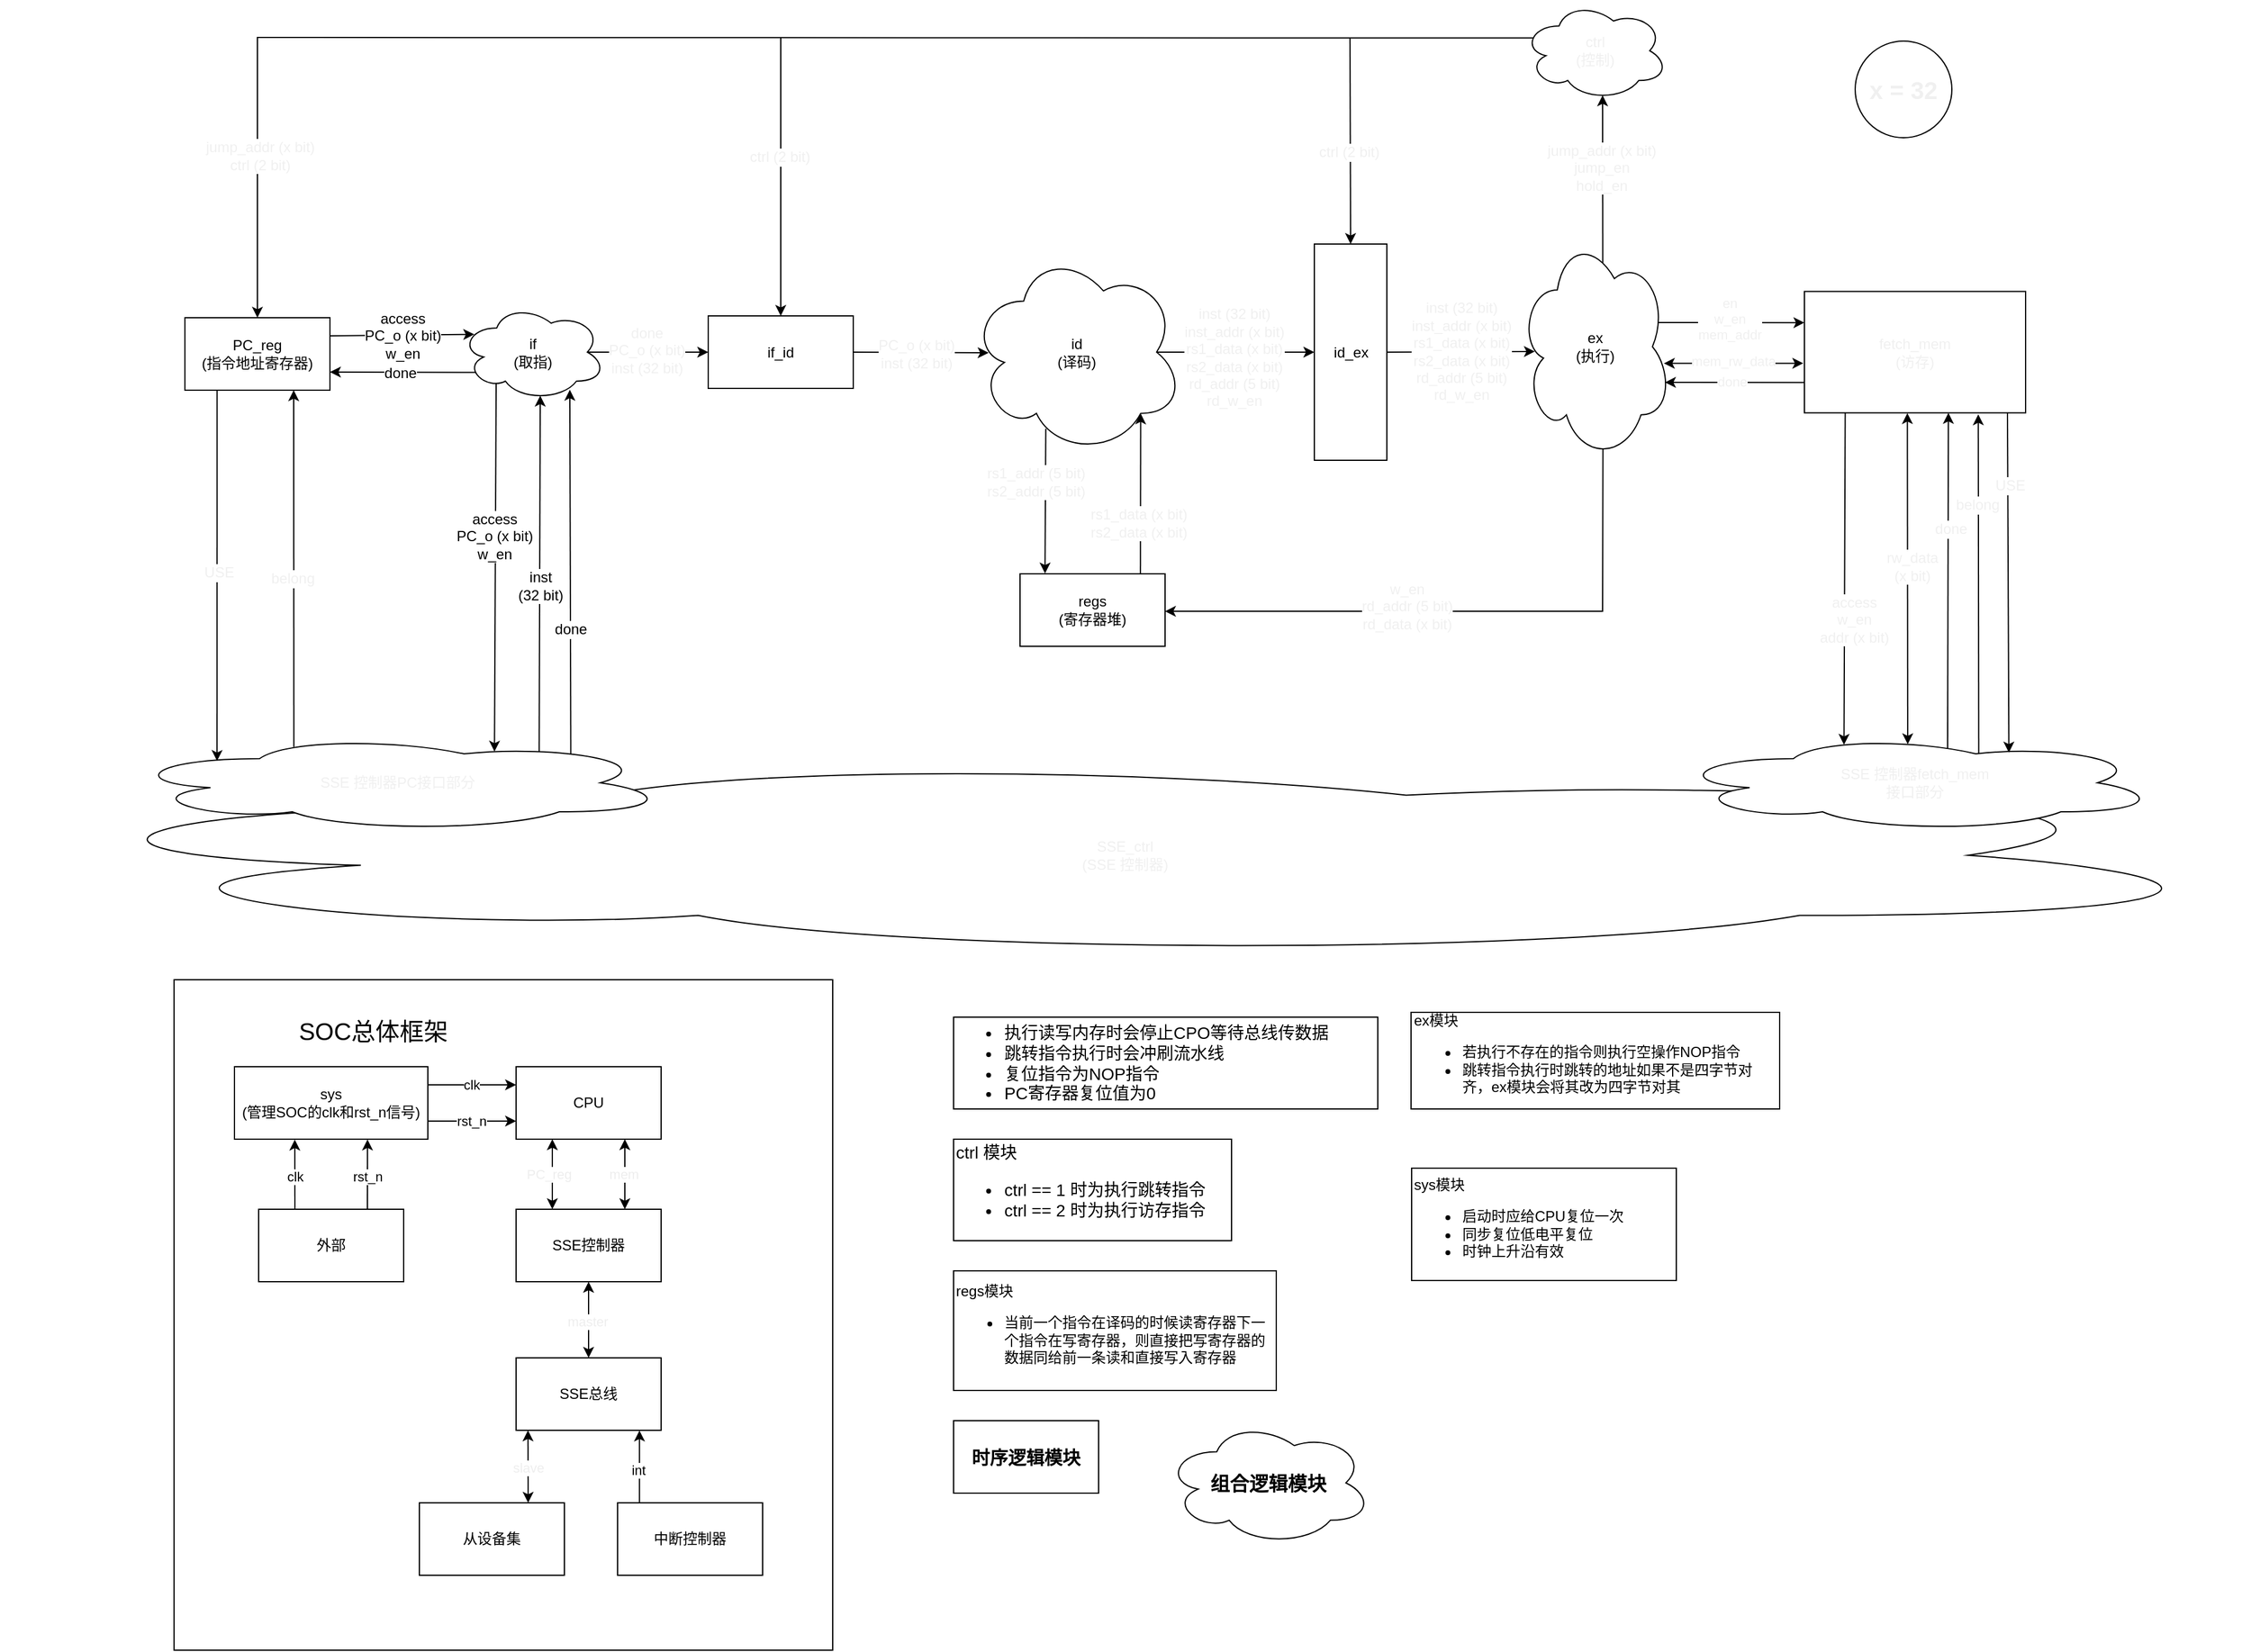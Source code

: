 <mxfile version="20.8.16" type="device"><diagram name="Page-1" id="Vu48weRd4er6bwuFKjnj"><mxGraphModel dx="650" dy="401" grid="1" gridSize="1" guides="1" tooltips="1" connect="1" arrows="1" fold="1" page="1" pageScale="1" pageWidth="4681" pageHeight="3300" math="0" shadow="0"><root><mxCell id="0"/><mxCell id="1" parent="0"/><mxCell id="LO4XaE34HCVlO0pMyur--1" value="PC_reg&lt;br&gt;(指令地址寄存器)" style="rounded=0;whiteSpace=wrap;html=1;" parent="1" vertex="1"><mxGeometry x="421" y="413" width="120" height="60" as="geometry"/></mxCell><mxCell id="LO4XaE34HCVlO0pMyur--16" value="id&lt;br&gt;(译码)" style="ellipse;shape=cloud;whiteSpace=wrap;html=1;fontFamily=Helvetica;" parent="1" vertex="1"><mxGeometry x="1071" y="357" width="176" height="169" as="geometry"/></mxCell><mxCell id="LO4XaE34HCVlO0pMyur--17" value="ex&lt;br&gt;(执行)" style="ellipse;shape=cloud;whiteSpace=wrap;html=1;fontFamily=Helvetica;" parent="1" vertex="1"><mxGeometry x="1525" y="343" width="126" height="188" as="geometry"/></mxCell><mxCell id="LO4XaE34HCVlO0pMyur--30" value="&lt;font style=&quot;font-size: 12px;&quot;&gt;if_id&lt;/font&gt;" style="rounded=0;whiteSpace=wrap;html=1;fontFamily=Helvetica;fontSize=5;" parent="1" vertex="1"><mxGeometry x="854" y="411.5" width="120" height="60" as="geometry"/></mxCell><mxCell id="LO4XaE34HCVlO0pMyur--31" value="if&lt;br&gt;(取指)" style="ellipse;shape=cloud;whiteSpace=wrap;html=1;fontFamily=Helvetica;fontSize=12;" parent="1" vertex="1"><mxGeometry x="649" y="401.5" width="120" height="80" as="geometry"/></mxCell><mxCell id="LO4XaE34HCVlO0pMyur--34" value="" style="endArrow=classic;html=1;rounded=0;fontFamily=Helvetica;fontSize=12;exitX=0.246;exitY=0.824;exitDx=0;exitDy=0;exitPerimeter=0;entryX=0.681;entryY=0.177;entryDx=0;entryDy=0;entryPerimeter=0;" parent="1" source="LO4XaE34HCVlO0pMyur--31" target="b-9qA26WyNp-jg5IE-6u-16" edge="1"><mxGeometry width="50" height="50" relative="1" as="geometry"><mxPoint x="678.6" y="464.1" as="sourcePoint"/><mxPoint x="677.15" y="775.8" as="targetPoint"/></mxGeometry></mxCell><mxCell id="LO4XaE34HCVlO0pMyur--35" value="access&lt;br&gt;PC_o (x bit)&lt;br&gt;w_en" style="edgeLabel;html=1;align=center;verticalAlign=middle;resizable=0;points=[];fontSize=12;fontFamily=Helvetica;" parent="LO4XaE34HCVlO0pMyur--34" vertex="1" connectable="0"><mxGeometry x="-0.119" relative="1" as="geometry"><mxPoint x="-1" y="-8" as="offset"/></mxGeometry></mxCell><mxCell id="LO4XaE34HCVlO0pMyur--38" value="" style="endArrow=classic;html=1;rounded=0;fontFamily=Helvetica;fontSize=12;exitX=0.763;exitY=0.179;exitDx=0;exitDy=0;exitPerimeter=0;entryX=0.55;entryY=0.95;entryDx=0;entryDy=0;entryPerimeter=0;" parent="1" source="b-9qA26WyNp-jg5IE-6u-16" target="LO4XaE34HCVlO0pMyur--31" edge="1"><mxGeometry width="50" height="50" relative="1" as="geometry"><mxPoint x="711.942" y="803.16" as="sourcePoint"/><mxPoint x="830.06" y="823.4" as="targetPoint"/></mxGeometry></mxCell><mxCell id="LO4XaE34HCVlO0pMyur--39" value="inst&lt;br&gt;(32 bit)" style="edgeLabel;html=1;align=center;verticalAlign=middle;resizable=0;points=[];fontSize=12;fontFamily=Helvetica;" parent="LO4XaE34HCVlO0pMyur--38" vertex="1" connectable="0"><mxGeometry x="-0.119" relative="1" as="geometry"><mxPoint y="-8" as="offset"/></mxGeometry></mxCell><mxCell id="LO4XaE34HCVlO0pMyur--40" value="" style="endArrow=classic;html=1;rounded=0;fontFamily=Helvetica;fontSize=12;exitX=0.821;exitY=0.205;exitDx=0;exitDy=0;exitPerimeter=0;entryX=0.754;entryY=0.889;entryDx=0;entryDy=0;entryPerimeter=0;" parent="1" source="b-9qA26WyNp-jg5IE-6u-16" target="LO4XaE34HCVlO0pMyur--31" edge="1"><mxGeometry width="50" height="50" relative="1" as="geometry"><mxPoint x="739.698" y="803.16" as="sourcePoint"/><mxPoint x="782.4" y="531.0" as="targetPoint"/></mxGeometry></mxCell><mxCell id="LO4XaE34HCVlO0pMyur--41" value="done" style="edgeLabel;html=1;align=center;verticalAlign=middle;resizable=0;points=[];fontSize=12;fontFamily=Helvetica;" parent="LO4XaE34HCVlO0pMyur--40" vertex="1" connectable="0"><mxGeometry x="-0.119" relative="1" as="geometry"><mxPoint y="29" as="offset"/></mxGeometry></mxCell><mxCell id="LO4XaE34HCVlO0pMyur--42" value="" style="endArrow=classic;html=1;rounded=0;fontFamily=Helvetica;fontSize=12;entryX=0.095;entryY=0.316;entryDx=0;entryDy=0;entryPerimeter=0;fontStyle=0;exitX=1;exitY=0.25;exitDx=0;exitDy=0;" parent="1" source="LO4XaE34HCVlO0pMyur--1" target="LO4XaE34HCVlO0pMyur--31" edge="1"><mxGeometry width="50" height="50" relative="1" as="geometry"><mxPoint x="540" y="470" as="sourcePoint"/><mxPoint x="630" y="470" as="targetPoint"/></mxGeometry></mxCell><mxCell id="LO4XaE34HCVlO0pMyur--44" value="&lt;font style=&quot;font-size: 12px;&quot;&gt;access&lt;br&gt;PC_o (x bit)&lt;br&gt;&lt;/font&gt;&lt;font size=&quot;1&quot; style=&quot;&quot;&gt;&lt;span style=&quot;font-size: 12px;&quot;&gt;w_en&lt;br&gt;&lt;/span&gt;&lt;/font&gt;" style="edgeLabel;html=1;align=center;verticalAlign=middle;resizable=0;points=[];fontSize=12;fontFamily=Helvetica;" parent="LO4XaE34HCVlO0pMyur--42" vertex="1" connectable="0"><mxGeometry x="0.27" y="-2" relative="1" as="geometry"><mxPoint x="-16" y="-1" as="offset"/></mxGeometry></mxCell><mxCell id="LO4XaE34HCVlO0pMyur--47" value="" style="endArrow=classic;html=1;rounded=0;fontFamily=Helvetica;fontSize=12;entryX=1;entryY=0.75;entryDx=0;entryDy=0;exitX=0.104;exitY=0.709;exitDx=0;exitDy=0;exitPerimeter=0;" parent="1" source="LO4XaE34HCVlO0pMyur--31" target="LO4XaE34HCVlO0pMyur--1" edge="1"><mxGeometry width="50" height="50" relative="1" as="geometry"><mxPoint x="550" y="550.0" as="sourcePoint"/><mxPoint x="669.4" y="550.28" as="targetPoint"/></mxGeometry></mxCell><mxCell id="LO4XaE34HCVlO0pMyur--48" value="&lt;font style=&quot;font-size: 12px;&quot;&gt;done&lt;/font&gt;" style="edgeLabel;html=1;align=center;verticalAlign=middle;resizable=0;points=[];fontSize=12;fontFamily=Helvetica;" parent="LO4XaE34HCVlO0pMyur--47" vertex="1" connectable="0"><mxGeometry x="0.27" y="-2" relative="1" as="geometry"><mxPoint x="14" y="3" as="offset"/></mxGeometry></mxCell><mxCell id="5ga_IcL5vJ5IJvQvqFlu-1" value="id_ex" style="rounded=0;rotation=0;spacingTop=0;spacingLeft=0;spacingBottom=0;spacing=3;spacingRight=0;labelBackgroundColor=none;labelBorderColor=none;whiteSpace=wrap;html=1;horizontal=1;labelPosition=center;verticalLabelPosition=middle;align=center;verticalAlign=middle;direction=south;" parent="1" vertex="1"><mxGeometry x="1355.5" y="352" width="60" height="179" as="geometry"/></mxCell><mxCell id="5ga_IcL5vJ5IJvQvqFlu-52" value="&lt;font color=&quot;#f0f0f0&quot;&gt;fetch_mem&lt;br&gt;(访存)&lt;br&gt;&lt;/font&gt;" style="rounded=0;whiteSpace=wrap;html=1;labelBackgroundColor=none;labelBorderColor=none;fontFamily=Helvetica;fontColor=none;" parent="1" vertex="1"><mxGeometry x="1761" y="391.25" width="183" height="100.5" as="geometry"/></mxCell><mxCell id="c-mKh3W64g601KY-13zO-1" value="" style="endArrow=classic;html=1;rounded=0;fontFamily=Helvetica;fontColor=none;exitX=0.91;exitY=0.309;exitDx=0;exitDy=0;exitPerimeter=0;entryX=-0.002;entryY=0.099;entryDx=0;entryDy=0;entryPerimeter=0;" parent="1" edge="1"><mxGeometry width="50" height="50" relative="1" as="geometry"><mxPoint x="1640.03" y="417.002" as="sourcePoint"/><mxPoint x="1761.004" y="417.109" as="targetPoint"/><Array as="points"/></mxGeometry></mxCell><mxCell id="b-9qA26WyNp-jg5IE-6u-6" value="en&lt;br&gt;w_en&lt;br&gt;mem_addr" style="edgeLabel;html=1;align=center;verticalAlign=middle;resizable=0;points=[];fontColor=#F0F0F0;" parent="c-mKh3W64g601KY-13zO-1" vertex="1" connectable="0"><mxGeometry x="-0.176" relative="1" as="geometry"><mxPoint x="9" y="-3" as="offset"/></mxGeometry></mxCell><mxCell id="b-9qA26WyNp-jg5IE-6u-4" value="" style="endArrow=classic;html=1;rounded=0;fontFamily=Helvetica;fontColor=none;exitX=0;exitY=0.75;exitDx=0;exitDy=0;entryX=0.957;entryY=0.657;entryDx=0;entryDy=0;entryPerimeter=0;" parent="1" source="5ga_IcL5vJ5IJvQvqFlu-52" target="LO4XaE34HCVlO0pMyur--17" edge="1"><mxGeometry width="50" height="50" relative="1" as="geometry"><mxPoint x="1639" y="513.004" as="sourcePoint"/><mxPoint x="1754.044" y="513.59" as="targetPoint"/><Array as="points"/></mxGeometry></mxCell><mxCell id="b-9qA26WyNp-jg5IE-6u-12" value="done" style="edgeLabel;html=1;align=center;verticalAlign=middle;resizable=0;points=[];fontColor=#F0F0F0;" parent="b-9qA26WyNp-jg5IE-6u-4" vertex="1" connectable="0"><mxGeometry x="-0.106" y="1" relative="1" as="geometry"><mxPoint x="-9" y="-2" as="offset"/></mxGeometry></mxCell><mxCell id="b-9qA26WyNp-jg5IE-6u-10" value="" style="endArrow=classic;startArrow=classic;html=1;rounded=0;fontColor=#F0F0F0;exitX=0.934;exitY=0.568;exitDx=0;exitDy=0;exitPerimeter=0;entryX=-0.016;entryY=0.582;entryDx=0;entryDy=0;entryPerimeter=0;" parent="1" edge="1"><mxGeometry width="50" height="50" relative="1" as="geometry"><mxPoint x="1644.684" y="450.784" as="sourcePoint"/><mxPoint x="1760.072" y="450.741" as="targetPoint"/></mxGeometry></mxCell><mxCell id="b-9qA26WyNp-jg5IE-6u-11" value="mem_rw_data" style="edgeLabel;html=1;align=center;verticalAlign=middle;resizable=0;points=[];fontColor=#F0F0F0;" parent="b-9qA26WyNp-jg5IE-6u-10" vertex="1" connectable="0"><mxGeometry x="-0.212" relative="1" as="geometry"><mxPoint x="12" y="-2" as="offset"/></mxGeometry></mxCell><mxCell id="b-9qA26WyNp-jg5IE-6u-14" value="ctrl&lt;br&gt;(控制)" style="ellipse;shape=cloud;whiteSpace=wrap;html=1;fontSize=12;fontColor=#F0F0F0;" parent="1" vertex="1"><mxGeometry x="1528" y="151" width="120" height="82" as="geometry"/></mxCell><mxCell id="b-9qA26WyNp-jg5IE-6u-15" value="SSE_ctrl&lt;br&gt;(SSE 控制器)" style="ellipse;shape=cloud;whiteSpace=wrap;html=1;fontSize=12;fontColor=#F0F0F0;" parent="1" vertex="1"><mxGeometry x="269" y="775" width="1860" height="166" as="geometry"/></mxCell><mxCell id="b-9qA26WyNp-jg5IE-6u-16" value="&amp;nbsp;SSE 控制器PC接口部分" style="ellipse;shape=cloud;whiteSpace=wrap;html=1;fontSize=12;fontColor=#F0F0F0;" parent="1" vertex="1"><mxGeometry x="370" y="758" width="451" height="80" as="geometry"/></mxCell><mxCell id="b-9qA26WyNp-jg5IE-6u-17" value="" style="endArrow=classic;html=1;rounded=0;fontSize=12;fontColor=#F0F0F0;exitX=0.222;exitY=1.001;exitDx=0;exitDy=0;exitPerimeter=0;entryX=0.172;entryY=0.274;entryDx=0;entryDy=0;entryPerimeter=0;" parent="1" source="LO4XaE34HCVlO0pMyur--1" target="b-9qA26WyNp-jg5IE-6u-16" edge="1"><mxGeometry width="50" height="50" relative="1" as="geometry"><mxPoint x="345" y="610" as="sourcePoint"/><mxPoint x="469" y="748" as="targetPoint"/></mxGeometry></mxCell><mxCell id="b-9qA26WyNp-jg5IE-6u-19" value="USE" style="edgeLabel;html=1;align=center;verticalAlign=middle;resizable=0;points=[];fontSize=12;fontColor=#F0F0F0;" parent="b-9qA26WyNp-jg5IE-6u-17" vertex="1" connectable="0"><mxGeometry x="0.035" y="-1" relative="1" as="geometry"><mxPoint x="2" y="-8" as="offset"/></mxGeometry></mxCell><mxCell id="b-9qA26WyNp-jg5IE-6u-18" value="" style="endArrow=classic;html=1;rounded=0;fontSize=12;fontColor=#F0F0F0;entryX=0.75;entryY=1;entryDx=0;entryDy=0;exitX=0.313;exitY=0.129;exitDx=0;exitDy=0;exitPerimeter=0;" parent="1" source="b-9qA26WyNp-jg5IE-6u-16" target="LO4XaE34HCVlO0pMyur--1" edge="1"><mxGeometry width="50" height="50" relative="1" as="geometry"><mxPoint x="461" y="644" as="sourcePoint"/><mxPoint x="511" y="594" as="targetPoint"/></mxGeometry></mxCell><mxCell id="b-9qA26WyNp-jg5IE-6u-20" value="belong" style="edgeLabel;html=1;align=center;verticalAlign=middle;resizable=0;points=[];fontSize=12;fontColor=#F0F0F0;" parent="b-9qA26WyNp-jg5IE-6u-18" vertex="1" connectable="0"><mxGeometry x="-0.053" y="1" relative="1" as="geometry"><mxPoint as="offset"/></mxGeometry></mxCell><mxCell id="b-9qA26WyNp-jg5IE-6u-21" value="SSE 控制器fetch_mem&lt;br&gt;接口部分" style="ellipse;shape=cloud;whiteSpace=wrap;html=1;fontSize=12;fontColor=#F0F0F0;" parent="1" vertex="1"><mxGeometry x="1651.25" y="758" width="402.5" height="80" as="geometry"/></mxCell><mxCell id="b-9qA26WyNp-jg5IE-6u-22" value="" style="endArrow=classic;html=1;rounded=0;fontFamily=Helvetica;fontSize=12;exitX=0.918;exitY=1.003;exitDx=0;exitDy=0;exitPerimeter=0;entryX=0.693;entryY=0.187;entryDx=0;entryDy=0;entryPerimeter=0;" parent="1" source="5ga_IcL5vJ5IJvQvqFlu-52" target="b-9qA26WyNp-jg5IE-6u-21" edge="1"><mxGeometry width="50" height="50" relative="1" as="geometry"><mxPoint x="1929" y="500.0" as="sourcePoint"/><mxPoint x="1929.84" y="786.74" as="targetPoint"/></mxGeometry></mxCell><mxCell id="b-9qA26WyNp-jg5IE-6u-23" value="USE" style="edgeLabel;html=1;align=center;verticalAlign=middle;resizable=0;points=[];fontSize=12;fontColor=#F0F0F0;" parent="b-9qA26WyNp-jg5IE-6u-22" vertex="1" connectable="0"><mxGeometry x="-0.188" relative="1" as="geometry"><mxPoint x="1" y="-54" as="offset"/></mxGeometry></mxCell><mxCell id="b-9qA26WyNp-jg5IE-6u-24" value="" style="endArrow=classic;html=1;rounded=0;fontFamily=Helvetica;fontSize=12;entryX=0.786;entryY=1.012;entryDx=0;entryDy=0;entryPerimeter=0;exitX=0.631;exitY=0.2;exitDx=0;exitDy=0;exitPerimeter=0;" parent="1" source="b-9qA26WyNp-jg5IE-6u-21" target="5ga_IcL5vJ5IJvQvqFlu-52" edge="1"><mxGeometry width="50" height="50" relative="1" as="geometry"><mxPoint x="2021" y="569" as="sourcePoint"/><mxPoint x="1906.84" y="778.49" as="targetPoint"/></mxGeometry></mxCell><mxCell id="b-9qA26WyNp-jg5IE-6u-25" value="belong" style="edgeLabel;html=1;align=center;verticalAlign=middle;resizable=0;points=[];fontSize=12;fontColor=#F0F0F0;" parent="b-9qA26WyNp-jg5IE-6u-24" vertex="1" connectable="0"><mxGeometry x="-0.203" relative="1" as="geometry"><mxPoint x="-1" y="-94" as="offset"/></mxGeometry></mxCell><mxCell id="b-9qA26WyNp-jg5IE-6u-31" value="" style="endArrow=classic;html=1;rounded=0;fontFamily=Helvetica;fontSize=12;exitX=0.068;exitY=0.991;exitDx=0;exitDy=0;exitPerimeter=0;strokeColor=none;" parent="1" edge="1"><mxGeometry width="50" height="50" relative="1" as="geometry"><mxPoint x="482" y="1256" as="sourcePoint"/><mxPoint x="481" y="1223" as="targetPoint"/></mxGeometry></mxCell><mxCell id="b-9qA26WyNp-jg5IE-6u-33" value="" style="endArrow=classic;html=1;rounded=0;fontFamily=Helvetica;fontSize=12;entryX=0.651;entryY=1;entryDx=0;entryDy=0;entryPerimeter=0;exitX=0.567;exitY=0.15;exitDx=0;exitDy=0;exitPerimeter=0;" parent="1" source="b-9qA26WyNp-jg5IE-6u-21" target="5ga_IcL5vJ5IJvQvqFlu-52" edge="1"><mxGeometry width="50" height="50" relative="1" as="geometry"><mxPoint x="1850.16" y="700.26" as="sourcePoint"/><mxPoint x="1825.0" y="547.0" as="targetPoint"/></mxGeometry></mxCell><mxCell id="b-9qA26WyNp-jg5IE-6u-34" value="done" style="edgeLabel;html=1;align=center;verticalAlign=middle;resizable=0;points=[];fontSize=12;fontColor=#F0F0F0;" parent="b-9qA26WyNp-jg5IE-6u-33" vertex="1" connectable="0"><mxGeometry x="0.132" relative="1" as="geometry"><mxPoint x="2" y="-25" as="offset"/></mxGeometry></mxCell><mxCell id="b-9qA26WyNp-jg5IE-6u-35" value="" style="endArrow=classic;startArrow=classic;html=1;rounded=0;fontSize=12;fontColor=#F0F0F0;exitX=0.485;exitY=0.101;exitDx=0;exitDy=0;exitPerimeter=0;entryX=0.296;entryY=1.002;entryDx=0;entryDy=0;entryPerimeter=0;" parent="1" source="b-9qA26WyNp-jg5IE-6u-21" edge="1"><mxGeometry width="50" height="50" relative="1" as="geometry"><mxPoint x="1846.47" y="764.8" as="sourcePoint"/><mxPoint x="1846.168" y="491.951" as="targetPoint"/></mxGeometry></mxCell><mxCell id="b-9qA26WyNp-jg5IE-6u-37" value="rw_data&lt;br&gt;(x bit)" style="edgeLabel;html=1;align=center;verticalAlign=middle;resizable=0;points=[];fontSize=12;fontColor=#F0F0F0;" parent="b-9qA26WyNp-jg5IE-6u-35" vertex="1" connectable="0"><mxGeometry x="0.07" y="1" relative="1" as="geometry"><mxPoint x="4" y="-1" as="offset"/></mxGeometry></mxCell><mxCell id="b-9qA26WyNp-jg5IE-6u-50" value="" style="endArrow=classic;html=1;rounded=0;fontSize=12;fontColor=#F0F0F0;entryX=0.5;entryY=0;entryDx=0;entryDy=0;exitX=0.071;exitY=0.371;exitDx=0;exitDy=0;exitPerimeter=0;" parent="1" source="b-9qA26WyNp-jg5IE-6u-14" target="LO4XaE34HCVlO0pMyur--1" edge="1"><mxGeometry width="50" height="50" relative="1" as="geometry"><mxPoint x="516" y="248" as="sourcePoint"/><mxPoint x="566" y="198" as="targetPoint"/><Array as="points"><mxPoint x="481" y="181"/></Array></mxGeometry></mxCell><mxCell id="b-9qA26WyNp-jg5IE-6u-53" value="jump_addr (x bit)&lt;br&gt;ctrl (2 bit)" style="edgeLabel;html=1;align=center;verticalAlign=middle;resizable=0;points=[];fontSize=12;fontColor=#F0F0F0;" parent="b-9qA26WyNp-jg5IE-6u-50" vertex="1" connectable="0"><mxGeometry x="0.056" relative="1" as="geometry"><mxPoint x="-374" y="98" as="offset"/></mxGeometry></mxCell><mxCell id="b-9qA26WyNp-jg5IE-6u-51" value="" style="endArrow=classic;html=1;rounded=0;fontSize=12;fontColor=#F0F0F0;entryX=0.55;entryY=0.95;entryDx=0;entryDy=0;entryPerimeter=0;exitX=0.549;exitY=0.13;exitDx=0;exitDy=0;exitPerimeter=0;" parent="1" source="LO4XaE34HCVlO0pMyur--17" target="b-9qA26WyNp-jg5IE-6u-14" edge="1"><mxGeometry width="50" height="50" relative="1" as="geometry"><mxPoint x="1266" y="325" as="sourcePoint"/><mxPoint x="1316" y="275" as="targetPoint"/></mxGeometry></mxCell><mxCell id="b-9qA26WyNp-jg5IE-6u-52" value="jump_addr (x bit)&lt;br&gt;jump_en&lt;br&gt;hold_en" style="edgeLabel;html=1;align=center;verticalAlign=middle;resizable=0;points=[];fontSize=12;fontColor=#F0F0F0;" parent="b-9qA26WyNp-jg5IE-6u-51" vertex="1" connectable="0"><mxGeometry x="0.144" y="1" relative="1" as="geometry"><mxPoint as="offset"/></mxGeometry></mxCell><mxCell id="b-9qA26WyNp-jg5IE-6u-54" value="" style="endArrow=classic;html=1;rounded=0;fontSize=12;fontColor=#F0F0F0;entryX=0.5;entryY=0;entryDx=0;entryDy=0;" parent="1" target="LO4XaE34HCVlO0pMyur--30" edge="1"><mxGeometry width="50" height="50" relative="1" as="geometry"><mxPoint x="914" y="181" as="sourcePoint"/><mxPoint x="935" y="295" as="targetPoint"/></mxGeometry></mxCell><mxCell id="b-9qA26WyNp-jg5IE-6u-56" value="ctrl (2 bit)" style="edgeLabel;html=1;align=center;verticalAlign=middle;resizable=0;points=[];fontSize=12;fontColor=#F0F0F0;" parent="b-9qA26WyNp-jg5IE-6u-54" vertex="1" connectable="0"><mxGeometry x="0.074" relative="1" as="geometry"><mxPoint x="-1" y="-25" as="offset"/></mxGeometry></mxCell><mxCell id="b-9qA26WyNp-jg5IE-6u-55" value="" style="endArrow=classic;html=1;rounded=0;fontSize=12;fontColor=#F0F0F0;entryX=0;entryY=0.5;entryDx=0;entryDy=0;" parent="1" target="5ga_IcL5vJ5IJvQvqFlu-1" edge="1"><mxGeometry width="50" height="50" relative="1" as="geometry"><mxPoint x="1385" y="181" as="sourcePoint"/><mxPoint x="1379" y="434.5" as="targetPoint"/></mxGeometry></mxCell><mxCell id="b-9qA26WyNp-jg5IE-6u-57" value="ctrl (2 bit)" style="edgeLabel;html=1;align=center;verticalAlign=middle;resizable=0;points=[];fontSize=12;fontColor=#F0F0F0;" parent="b-9qA26WyNp-jg5IE-6u-55" vertex="1" connectable="0"><mxGeometry x="0.114" y="-2" relative="1" as="geometry"><mxPoint as="offset"/></mxGeometry></mxCell><mxCell id="b-9qA26WyNp-jg5IE-6u-58" value="" style="endArrow=classic;html=1;rounded=0;fontSize=12;fontColor=#F0F0F0;entryX=0.5;entryY=1;entryDx=0;entryDy=0;exitX=0.875;exitY=0.5;exitDx=0;exitDy=0;exitPerimeter=0;" parent="1" source="LO4XaE34HCVlO0pMyur--16" target="5ga_IcL5vJ5IJvQvqFlu-1" edge="1"><mxGeometry width="50" height="50" relative="1" as="geometry"><mxPoint x="1149" y="448" as="sourcePoint"/><mxPoint x="1340" y="448" as="targetPoint"/></mxGeometry></mxCell><mxCell id="b-9qA26WyNp-jg5IE-6u-59" value="inst (32 bit)&lt;br&gt;inst_addr (x bit)&lt;br&gt;rs1_data (x bit)&lt;br&gt;rs2_data (x bit)&lt;br&gt;rd_addr (5 bit)&lt;br&gt;rd_w_en" style="edgeLabel;html=1;align=center;verticalAlign=middle;resizable=0;points=[];fontSize=12;fontColor=#F0F0F0;" parent="b-9qA26WyNp-jg5IE-6u-58" vertex="1" connectable="0"><mxGeometry x="0.293" y="-3" relative="1" as="geometry"><mxPoint x="-21" y="1" as="offset"/></mxGeometry></mxCell><mxCell id="b-9qA26WyNp-jg5IE-6u-60" value="" style="endArrow=classic;html=1;rounded=0;fontSize=12;fontColor=#F0F0F0;entryX=0.103;entryY=0.521;entryDx=0;entryDy=0;exitX=0.5;exitY=0;exitDx=0;exitDy=0;entryPerimeter=0;" parent="1" source="5ga_IcL5vJ5IJvQvqFlu-1" target="LO4XaE34HCVlO0pMyur--17" edge="1"><mxGeometry width="50" height="50" relative="1" as="geometry"><mxPoint x="1429" y="514.0" as="sourcePoint"/><mxPoint x="1559.5" y="514.0" as="targetPoint"/></mxGeometry></mxCell><mxCell id="b-9qA26WyNp-jg5IE-6u-61" value="inst (32 bit)&lt;br&gt;inst_addr (x bit)&lt;br&gt;rs1_data (x bit)&lt;br&gt;rs2_data (x bit)&lt;br&gt;rd_addr (5 bit)&lt;br&gt;rd_w_en" style="edgeLabel;html=1;align=center;verticalAlign=middle;resizable=0;points=[];fontSize=12;fontColor=#F0F0F0;" parent="b-9qA26WyNp-jg5IE-6u-60" vertex="1" connectable="0"><mxGeometry x="0.293" y="-3" relative="1" as="geometry"><mxPoint x="-18" y="-3" as="offset"/></mxGeometry></mxCell><mxCell id="b-9qA26WyNp-jg5IE-6u-62" value="" style="endArrow=classic;html=1;rounded=0;fontFamily=Helvetica;fontSize=12;exitX=0.55;exitY=0.95;exitDx=0;exitDy=0;exitPerimeter=0;entryX=0.999;entryY=0.517;entryDx=0;entryDy=0;entryPerimeter=0;" parent="1" source="LO4XaE34HCVlO0pMyur--17" target="aqF6KrUppyU-FgxOCurb-5" edge="1"><mxGeometry width="50" height="50" relative="1" as="geometry"><mxPoint x="1706" y="506" as="sourcePoint"/><mxPoint x="1225" y="656.0" as="targetPoint"/><Array as="points"><mxPoint x="1594" y="656"/></Array></mxGeometry></mxCell><mxCell id="b-9qA26WyNp-jg5IE-6u-63" value="w_en&lt;br&gt;rd_addr (5 bit)&lt;br&gt;rd_data (x bit)" style="edgeLabel;html=1;align=center;verticalAlign=middle;resizable=0;points=[];fontSize=12;fontColor=#F0F0F0;" parent="b-9qA26WyNp-jg5IE-6u-62" vertex="1" connectable="0"><mxGeometry x="-0.057" relative="1" as="geometry"><mxPoint x="-63" y="-4" as="offset"/></mxGeometry></mxCell><mxCell id="b-9qA26WyNp-jg5IE-6u-64" value="" style="endArrow=classic;html=1;rounded=0;fontFamily=Helvetica;fontSize=12;exitX=0.354;exitY=0.875;exitDx=0;exitDy=0;exitPerimeter=0;entryX=0.172;entryY=-0.005;entryDx=0;entryDy=0;entryPerimeter=0;" parent="1" source="LO4XaE34HCVlO0pMyur--16" target="aqF6KrUppyU-FgxOCurb-5" edge="1"><mxGeometry width="50" height="50" relative="1" as="geometry"><mxPoint x="865" y="540" as="sourcePoint"/><mxPoint x="1132.6" y="624.16" as="targetPoint"/></mxGeometry></mxCell><mxCell id="b-9qA26WyNp-jg5IE-6u-67" value="rs1_addr (5 bit)&lt;br&gt;rs2_addr (5 bit)" style="edgeLabel;html=1;align=center;verticalAlign=middle;resizable=0;points=[];fontSize=12;fontColor=#F0F0F0;" parent="b-9qA26WyNp-jg5IE-6u-64" vertex="1" connectable="0"><mxGeometry x="0.139" y="-1" relative="1" as="geometry"><mxPoint x="-7" y="-24" as="offset"/></mxGeometry></mxCell><mxCell id="b-9qA26WyNp-jg5IE-6u-65" value="" style="endArrow=classic;html=1;rounded=0;fontFamily=Helvetica;fontSize=12;entryX=0.8;entryY=0.8;entryDx=0;entryDy=0;entryPerimeter=0;exitX=0.83;exitY=0;exitDx=0;exitDy=0;exitPerimeter=0;" parent="1" source="aqF6KrUppyU-FgxOCurb-5" target="LO4XaE34HCVlO0pMyur--16" edge="1"><mxGeometry width="50" height="50" relative="1" as="geometry"><mxPoint x="1211.624" y="629.68" as="sourcePoint"/><mxPoint x="993" y="533" as="targetPoint"/></mxGeometry></mxCell><mxCell id="b-9qA26WyNp-jg5IE-6u-66" value="rs1_data (x bit)&lt;br&gt;rs2_data (x bit)" style="edgeLabel;html=1;align=center;verticalAlign=middle;resizable=0;points=[];fontSize=12;fontColor=#F0F0F0;" parent="b-9qA26WyNp-jg5IE-6u-65" vertex="1" connectable="0"><mxGeometry x="0.552" y="1" relative="1" as="geometry"><mxPoint x="-1" y="61" as="offset"/></mxGeometry></mxCell><mxCell id="b-9qA26WyNp-jg5IE-6u-68" value="" style="endArrow=classic;html=1;rounded=0;fontFamily=Helvetica;fontSize=12;exitX=1;exitY=0.5;exitDx=0;exitDy=0;" parent="1" source="LO4XaE34HCVlO0pMyur--30" edge="1"><mxGeometry width="50" height="50" relative="1" as="geometry"><mxPoint x="985" y="464" as="sourcePoint"/><mxPoint x="1086" y="442" as="targetPoint"/></mxGeometry></mxCell><mxCell id="b-9qA26WyNp-jg5IE-6u-69" value="PC_o (x bit)&lt;br&gt;inst (32 bit)" style="edgeLabel;html=1;align=center;verticalAlign=middle;resizable=0;points=[];fontSize=12;fontColor=#F0F0F0;" parent="b-9qA26WyNp-jg5IE-6u-68" vertex="1" connectable="0"><mxGeometry x="-0.436" y="-1" relative="1" as="geometry"><mxPoint x="20" as="offset"/></mxGeometry></mxCell><mxCell id="b-9qA26WyNp-jg5IE-6u-70" value="" style="endArrow=classic;html=1;rounded=0;fontFamily=Helvetica;fontSize=12;exitX=0.875;exitY=0.5;exitDx=0;exitDy=0;exitPerimeter=0;entryX=0;entryY=0.5;entryDx=0;entryDy=0;" parent="1" source="LO4XaE34HCVlO0pMyur--31" target="LO4XaE34HCVlO0pMyur--30" edge="1"><mxGeometry width="50" height="50" relative="1" as="geometry"><mxPoint x="759" y="442" as="sourcePoint"/><mxPoint x="871" y="441.75" as="targetPoint"/></mxGeometry></mxCell><mxCell id="b-9qA26WyNp-jg5IE-6u-71" value="done&lt;br&gt;PC_o (x bit)&lt;br&gt;inst (32 bit)" style="edgeLabel;html=1;align=center;verticalAlign=middle;resizable=0;points=[];fontSize=12;fontColor=#F0F0F0;" parent="b-9qA26WyNp-jg5IE-6u-70" vertex="1" connectable="0"><mxGeometry x="-0.436" y="-1" relative="1" as="geometry"><mxPoint x="21" y="-3" as="offset"/></mxGeometry></mxCell><mxCell id="b-9qA26WyNp-jg5IE-6u-74" value="" style="endArrow=classic;html=1;rounded=0;fontFamily=Helvetica;fontSize=12;exitX=0.25;exitY=1;exitDx=0;exitDy=0;entryX=0.354;entryY=0.107;entryDx=0;entryDy=0;entryPerimeter=0;" parent="1" target="b-9qA26WyNp-jg5IE-6u-21" edge="1"><mxGeometry width="50" height="50" relative="1" as="geometry"><mxPoint x="1794.75" y="491.75" as="sourcePoint"/><mxPoint x="1795.42" y="765.6" as="targetPoint"/></mxGeometry></mxCell><mxCell id="b-9qA26WyNp-jg5IE-6u-75" value="access&lt;br&gt;w_en&lt;br&gt;addr (x bit)" style="edgeLabel;html=1;align=center;verticalAlign=middle;resizable=0;points=[];fontSize=12;fontColor=#F0F0F0;" parent="b-9qA26WyNp-jg5IE-6u-74" vertex="1" connectable="0"><mxGeometry x="-0.538" y="-1" relative="1" as="geometry"><mxPoint x="8" y="108" as="offset"/></mxGeometry></mxCell><mxCell id="b-9qA26WyNp-jg5IE-6u-76" value="CPU" style="rounded=0;whiteSpace=wrap;html=1;" parent="1" vertex="1"><mxGeometry x="695" y="1033" width="120" height="60" as="geometry"/></mxCell><mxCell id="b-9qA26WyNp-jg5IE-6u-77" value="SSE总线" style="rounded=0;whiteSpace=wrap;html=1;" parent="1" vertex="1"><mxGeometry x="695" y="1274" width="120" height="60" as="geometry"/></mxCell><mxCell id="b-9qA26WyNp-jg5IE-6u-78" value="从设备集" style="rounded=0;whiteSpace=wrap;html=1;" parent="1" vertex="1"><mxGeometry x="615" y="1394" width="120" height="60" as="geometry"/></mxCell><mxCell id="b-9qA26WyNp-jg5IE-6u-79" value="中断控制器" style="rounded=0;whiteSpace=wrap;html=1;" parent="1" vertex="1"><mxGeometry x="779" y="1394" width="120" height="60" as="geometry"/></mxCell><mxCell id="b-9qA26WyNp-jg5IE-6u-80" value="" style="endArrow=classic;startArrow=classic;html=1;rounded=0;entryX=0.25;entryY=1;entryDx=0;entryDy=0;exitX=0.25;exitY=0;exitDx=0;exitDy=0;" parent="1" source="b-9qA26WyNp-jg5IE-6u-88" target="b-9qA26WyNp-jg5IE-6u-76" edge="1"><mxGeometry width="50" height="50" relative="1" as="geometry"><mxPoint x="727" y="1154" as="sourcePoint"/><mxPoint x="727" y="1114" as="targetPoint"/></mxGeometry></mxCell><mxCell id="b-9qA26WyNp-jg5IE-6u-112" value="PC_reg" style="edgeLabel;html=1;align=center;verticalAlign=middle;resizable=0;points=[];fontColor=#EEEEEE;" parent="b-9qA26WyNp-jg5IE-6u-80" vertex="1" connectable="0"><mxGeometry x="-0.268" y="1" relative="1" as="geometry"><mxPoint x="-2" y="-8" as="offset"/></mxGeometry></mxCell><mxCell id="b-9qA26WyNp-jg5IE-6u-81" value="" style="endArrow=classic;startArrow=classic;html=1;rounded=0;entryX=0.75;entryY=1;entryDx=0;entryDy=0;exitX=0.75;exitY=0;exitDx=0;exitDy=0;" parent="1" source="b-9qA26WyNp-jg5IE-6u-88" target="b-9qA26WyNp-jg5IE-6u-76" edge="1"><mxGeometry width="50" height="50" relative="1" as="geometry"><mxPoint x="781" y="1154" as="sourcePoint"/><mxPoint x="781" y="1114" as="targetPoint"/></mxGeometry></mxCell><mxCell id="b-9qA26WyNp-jg5IE-6u-113" value="mem" style="edgeLabel;html=1;align=center;verticalAlign=middle;resizable=0;points=[];fontColor=#EEEEEE;" parent="b-9qA26WyNp-jg5IE-6u-81" vertex="1" connectable="0"><mxGeometry x="-0.233" relative="1" as="geometry"><mxPoint x="-1" y="-7" as="offset"/></mxGeometry></mxCell><mxCell id="b-9qA26WyNp-jg5IE-6u-84" value="" style="endArrow=classic;startArrow=classic;html=1;rounded=0;exitX=0.75;exitY=0;exitDx=0;exitDy=0;" parent="1" source="b-9qA26WyNp-jg5IE-6u-78" edge="1"><mxGeometry width="50" height="50" relative="1" as="geometry"><mxPoint x="704.86" y="1384" as="sourcePoint"/><mxPoint x="704.86" y="1334" as="targetPoint"/></mxGeometry></mxCell><mxCell id="b-9qA26WyNp-jg5IE-6u-114" value="slave" style="edgeLabel;html=1;align=center;verticalAlign=middle;resizable=0;points=[];fontColor=#EEEEEE;" parent="b-9qA26WyNp-jg5IE-6u-84" vertex="1" connectable="0"><mxGeometry x="-0.221" y="-1" relative="1" as="geometry"><mxPoint x="-1" y="-6" as="offset"/></mxGeometry></mxCell><mxCell id="b-9qA26WyNp-jg5IE-6u-88" value="SSE控制器" style="rounded=0;whiteSpace=wrap;html=1;" parent="1" vertex="1"><mxGeometry x="695" y="1151" width="120" height="60" as="geometry"/></mxCell><mxCell id="b-9qA26WyNp-jg5IE-6u-89" value="" style="endArrow=classic;startArrow=classic;html=1;rounded=0;exitX=0.5;exitY=0;exitDx=0;exitDy=0;entryX=0.5;entryY=1;entryDx=0;entryDy=0;" parent="1" source="b-9qA26WyNp-jg5IE-6u-77" target="b-9qA26WyNp-jg5IE-6u-88" edge="1"><mxGeometry width="50" height="50" relative="1" as="geometry"><mxPoint x="756.93" y="1264" as="sourcePoint"/><mxPoint x="756.93" y="1214" as="targetPoint"/></mxGeometry></mxCell><mxCell id="b-9qA26WyNp-jg5IE-6u-111" value="master" style="edgeLabel;html=1;align=center;verticalAlign=middle;resizable=0;points=[];fontColor=#EEEEEE;" parent="b-9qA26WyNp-jg5IE-6u-89" vertex="1" connectable="0"><mxGeometry x="-0.231" y="1" relative="1" as="geometry"><mxPoint y="-6" as="offset"/></mxGeometry></mxCell><mxCell id="b-9qA26WyNp-jg5IE-6u-92" value="&lt;font size=&quot;1&quot; style=&quot;&quot;&gt;&lt;b style=&quot;font-size: 20px;&quot;&gt;x = 32&lt;/b&gt;&lt;/font&gt;" style="ellipse;whiteSpace=wrap;html=1;aspect=fixed;fontSize=12;fontColor=#F0F0F0;" parent="1" vertex="1"><mxGeometry x="1803" y="184" width="80" height="80" as="geometry"/></mxCell><mxCell id="b-9qA26WyNp-jg5IE-6u-120" value="" style="endArrow=classic;html=1;rounded=0;exitX=0.151;exitY=-0.009;exitDx=0;exitDy=0;entryX=0.851;entryY=1.003;entryDx=0;entryDy=0;entryPerimeter=0;exitPerimeter=0;" parent="1" source="b-9qA26WyNp-jg5IE-6u-79" target="b-9qA26WyNp-jg5IE-6u-77" edge="1"><mxGeometry width="50" height="50" relative="1" as="geometry"><mxPoint x="669" y="1412" as="sourcePoint"/><mxPoint x="719" y="1362" as="targetPoint"/></mxGeometry></mxCell><mxCell id="b-9qA26WyNp-jg5IE-6u-121" value="int" style="edgeLabel;html=1;align=center;verticalAlign=middle;resizable=0;points=[];" parent="b-9qA26WyNp-jg5IE-6u-120" vertex="1" connectable="0"><mxGeometry x="-0.149" y="1" relative="1" as="geometry"><mxPoint y="-2" as="offset"/></mxGeometry></mxCell><mxCell id="b-9qA26WyNp-jg5IE-6u-122" value="" style="rounded=0;whiteSpace=wrap;html=1;fontFamily=Helvetica;fillColor=none;" parent="1" vertex="1"><mxGeometry x="412" y="961" width="545" height="555" as="geometry"/></mxCell><mxCell id="b-9qA26WyNp-jg5IE-6u-123" value="&lt;font style=&quot;font-size: 20px;&quot;&gt;SOC总体框架&lt;/font&gt;" style="text;html=1;strokeColor=none;fillColor=none;align=center;verticalAlign=middle;whiteSpace=wrap;rounded=0;fontFamily=Helvetica;" parent="1" vertex="1"><mxGeometry x="508" y="988" width="138" height="30" as="geometry"/></mxCell><mxCell id="rooxXtrRkDl9EtuA07Wf-1" value="&lt;ul style=&quot;font-size: 14px;&quot;&gt;&lt;li style=&quot;&quot;&gt;执行读写内存时会停止CPO等待总线传数据&lt;/li&gt;&lt;li style=&quot;&quot;&gt;跳转指令执行时会冲刷流水线&lt;/li&gt;&lt;li style=&quot;&quot;&gt;复位指令为NOP指令&lt;/li&gt;&lt;li style=&quot;&quot;&gt;PC寄存器复位值为0&lt;/li&gt;&lt;/ul&gt;" style="rounded=0;whiteSpace=wrap;html=1;align=left;" parent="1" vertex="1"><mxGeometry x="1057" y="992" width="351" height="76" as="geometry"/></mxCell><mxCell id="dfK8z3NFXxD46K4DNuMG-1" value="&lt;div style=&quot;font-size: 14px;&quot;&gt;&lt;font style=&quot;font-size: 14px;&quot;&gt;ctrl 模块&lt;/font&gt;&lt;/div&gt;&lt;ul style=&quot;font-size: 14px;&quot;&gt;&lt;li style=&quot;&quot;&gt;&lt;font style=&quot;font-size: 14px;&quot;&gt;ctrl == 1 时为执行跳转指令&lt;/font&gt;&lt;/li&gt;&lt;li style=&quot;&quot;&gt;&lt;font style=&quot;font-size: 14px;&quot;&gt;ctrl == 2 时为执行访存指令&lt;/font&gt;&lt;/li&gt;&lt;/ul&gt;" style="rounded=0;whiteSpace=wrap;html=1;align=left;" parent="1" vertex="1"><mxGeometry x="1057" y="1093" width="230" height="84" as="geometry"/></mxCell><mxCell id="aqF6KrUppyU-FgxOCurb-1" value="&lt;div&gt;regs模块&lt;/div&gt;&lt;ul&gt;&lt;li&gt;当前一个指令在译码的时候读寄存器下一个指令在写寄存器，则直接把写寄存器的数据同给前一条读和直接写入寄存器&lt;/li&gt;&lt;/ul&gt;" style="whiteSpace=wrap;html=1;align=left;" parent="1" vertex="1"><mxGeometry x="1057" y="1202" width="267" height="99" as="geometry"/></mxCell><mxCell id="aqF6KrUppyU-FgxOCurb-5" value="regs&lt;br&gt;(寄存器堆)" style="rounded=0;whiteSpace=wrap;html=1;" parent="1" vertex="1"><mxGeometry x="1112" y="625" width="120" height="60" as="geometry"/></mxCell><mxCell id="aqF6KrUppyU-FgxOCurb-6" value="&lt;b&gt;&lt;font style=&quot;font-size: 15px;&quot;&gt;时序逻辑模块&lt;/font&gt;&lt;/b&gt;" style="rounded=0;whiteSpace=wrap;html=1;" parent="1" vertex="1"><mxGeometry x="1057" y="1326" width="120" height="60" as="geometry"/></mxCell><mxCell id="aqF6KrUppyU-FgxOCurb-7" value="&lt;b&gt;&lt;font style=&quot;font-size: 16px;&quot;&gt;组合逻辑模块&lt;/font&gt;&lt;/b&gt;" style="ellipse;shape=cloud;whiteSpace=wrap;html=1;fontSize=15;" parent="1" vertex="1"><mxGeometry x="1232" y="1326" width="171" height="103" as="geometry"/></mxCell><mxCell id="TGETP9PSaGC0BcCNzRCM-1" value="&lt;div&gt;ex模块&lt;/div&gt;&lt;ul&gt;&lt;li&gt;若执行不存在的指令则执行空操作NOP指令&lt;/li&gt;&lt;li&gt;跳转指令执行时跳转的地址如果不是四字节对齐，ex模块会将其改为四字节对其&lt;/li&gt;&lt;/ul&gt;" style="rounded=0;whiteSpace=wrap;html=1;align=left;" parent="1" vertex="1"><mxGeometry x="1435.5" y="988" width="305" height="80" as="geometry"/></mxCell><mxCell id="ePH0dQ7soqyVF75Q4UhH-1" value="&lt;div&gt;sys模块&lt;/div&gt;&lt;ul&gt;&lt;li&gt;启动时应给CPU复位一次&lt;/li&gt;&lt;li&gt;同步复位低电平复位&lt;/li&gt;&lt;li&gt;时钟上升沿有效&lt;/li&gt;&lt;/ul&gt;" style="rounded=0;whiteSpace=wrap;html=1;align=left;" parent="1" vertex="1"><mxGeometry x="1436" y="1117" width="219" height="93" as="geometry"/></mxCell><mxCell id="ePH0dQ7soqyVF75Q4UhH-2" value="sys&lt;br&gt;(管理SOC的clk和rst_n信号)" style="rounded=0;whiteSpace=wrap;html=1;" parent="1" vertex="1"><mxGeometry x="462" y="1033" width="160" height="60" as="geometry"/></mxCell><mxCell id="ePH0dQ7soqyVF75Q4UhH-3" value="外部" style="rounded=0;whiteSpace=wrap;html=1;" parent="1" vertex="1"><mxGeometry x="482" y="1151" width="120" height="60" as="geometry"/></mxCell><mxCell id="ePH0dQ7soqyVF75Q4UhH-4" value="" style="endArrow=classic;html=1;rounded=0;exitX=0.25;exitY=0;exitDx=0;exitDy=0;entryX=0.312;entryY=1.006;entryDx=0;entryDy=0;entryPerimeter=0;" parent="1" source="ePH0dQ7soqyVF75Q4UhH-3" target="ePH0dQ7soqyVF75Q4UhH-2" edge="1"><mxGeometry width="50" height="50" relative="1" as="geometry"><mxPoint x="552" y="1142" as="sourcePoint"/><mxPoint x="512" y="1094" as="targetPoint"/></mxGeometry></mxCell><mxCell id="ePH0dQ7soqyVF75Q4UhH-6" value="clk" style="edgeLabel;html=1;align=center;verticalAlign=middle;resizable=0;points=[];" parent="ePH0dQ7soqyVF75Q4UhH-4" vertex="1" connectable="0"><mxGeometry x="-0.132" relative="1" as="geometry"><mxPoint y="-2" as="offset"/></mxGeometry></mxCell><mxCell id="ePH0dQ7soqyVF75Q4UhH-5" value="" style="endArrow=classic;html=1;rounded=0;exitX=0.75;exitY=0;exitDx=0;exitDy=0;entryX=0.688;entryY=1.004;entryDx=0;entryDy=0;entryPerimeter=0;" parent="1" source="ePH0dQ7soqyVF75Q4UhH-3" target="ePH0dQ7soqyVF75Q4UhH-2" edge="1"><mxGeometry width="50" height="50" relative="1" as="geometry"><mxPoint x="552.08" y="1153.64" as="sourcePoint"/><mxPoint x="552" y="1096.0" as="targetPoint"/></mxGeometry></mxCell><mxCell id="ePH0dQ7soqyVF75Q4UhH-7" value="rst_n" style="edgeLabel;html=1;align=center;verticalAlign=middle;resizable=0;points=[];" parent="ePH0dQ7soqyVF75Q4UhH-5" vertex="1" connectable="0"><mxGeometry x="-0.166" relative="1" as="geometry"><mxPoint y="-3" as="offset"/></mxGeometry></mxCell><mxCell id="ePH0dQ7soqyVF75Q4UhH-8" value="" style="endArrow=classic;html=1;rounded=0;exitX=1;exitY=0.25;exitDx=0;exitDy=0;entryX=0;entryY=0.25;entryDx=0;entryDy=0;" parent="1" source="ePH0dQ7soqyVF75Q4UhH-2" target="b-9qA26WyNp-jg5IE-6u-76" edge="1"><mxGeometry width="50" height="50" relative="1" as="geometry"><mxPoint x="636" y="1106" as="sourcePoint"/><mxPoint x="613" y="1029" as="targetPoint"/></mxGeometry></mxCell><mxCell id="ePH0dQ7soqyVF75Q4UhH-12" value="clk" style="edgeLabel;html=1;align=center;verticalAlign=middle;resizable=0;points=[];" parent="ePH0dQ7soqyVF75Q4UhH-8" vertex="1" connectable="0"><mxGeometry x="0.151" y="-1" relative="1" as="geometry"><mxPoint x="-6" y="-1" as="offset"/></mxGeometry></mxCell><mxCell id="ePH0dQ7soqyVF75Q4UhH-11" value="" style="endArrow=classic;html=1;rounded=0;exitX=1;exitY=0.75;exitDx=0;exitDy=0;entryX=0;entryY=0.75;entryDx=0;entryDy=0;" parent="1" source="ePH0dQ7soqyVF75Q4UhH-2" target="b-9qA26WyNp-jg5IE-6u-76" edge="1"><mxGeometry width="50" height="50" relative="1" as="geometry"><mxPoint x="635" y="1084" as="sourcePoint"/><mxPoint x="708.0" y="1084" as="targetPoint"/></mxGeometry></mxCell><mxCell id="ePH0dQ7soqyVF75Q4UhH-13" value="rst_n" style="edgeLabel;html=1;align=center;verticalAlign=middle;resizable=0;points=[];" parent="ePH0dQ7soqyVF75Q4UhH-11" vertex="1" connectable="0"><mxGeometry x="0.101" y="-1" relative="1" as="geometry"><mxPoint x="-4" y="-1" as="offset"/></mxGeometry></mxCell></root></mxGraphModel></diagram></mxfile>